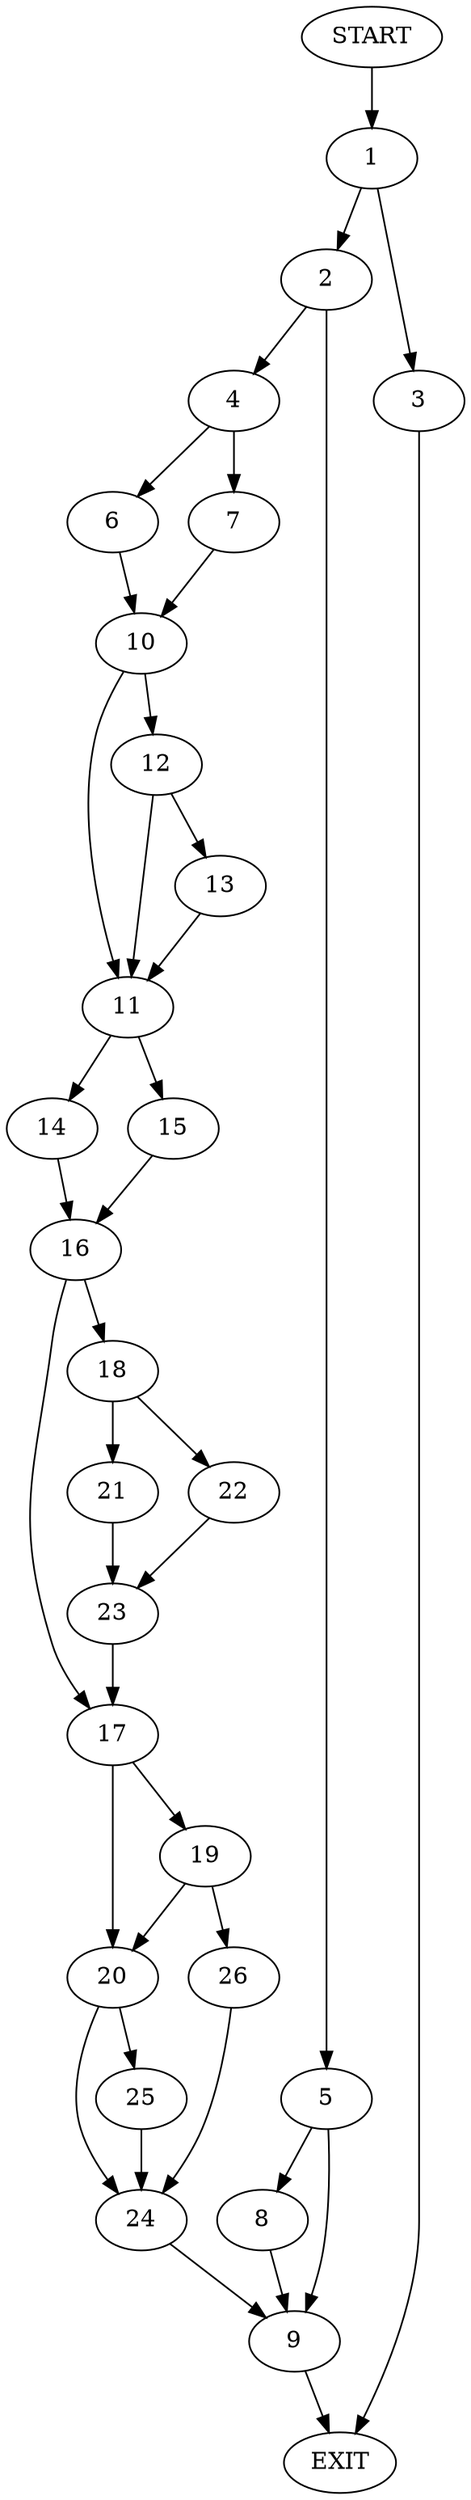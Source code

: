 digraph {
0 [label="START"]
27 [label="EXIT"]
0 -> 1
1 -> 2
1 -> 3
2 -> 4
2 -> 5
3 -> 27
4 -> 6
4 -> 7
5 -> 8
5 -> 9
6 -> 10
7 -> 10
10 -> 11
10 -> 12
12 -> 11
12 -> 13
11 -> 14
11 -> 15
13 -> 11
14 -> 16
15 -> 16
16 -> 17
16 -> 18
17 -> 19
17 -> 20
18 -> 21
18 -> 22
21 -> 23
22 -> 23
23 -> 17
20 -> 24
20 -> 25
19 -> 26
19 -> 20
26 -> 24
24 -> 9
25 -> 24
9 -> 27
8 -> 9
}
